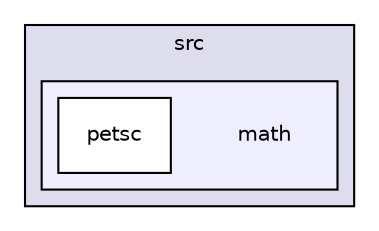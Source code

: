digraph "math" {
  compound=true
  node [ fontsize="10", fontname="Helvetica"];
  edge [ labelfontsize="10", labelfontname="Helvetica"];
  subgraph clusterdir_bfdfd8a3ecca797f1c48a0f523622085 {
    graph [ bgcolor="#ddddee", pencolor="black", label="src" fontname="Helvetica", fontsize="10", URL="dir_bfdfd8a3ecca797f1c48a0f523622085.html"]
  subgraph clusterdir_6ee594e8c762857d4df989208dc07ca5 {
    graph [ bgcolor="#eeeeff", pencolor="black", label="" URL="dir_6ee594e8c762857d4df989208dc07ca5.html"];
    dir_6ee594e8c762857d4df989208dc07ca5 [shape=plaintext label="math"];
    dir_598b5a059462fb5f1b56f492dadcfa0d [shape=box label="petsc" color="black" fillcolor="white" style="filled" URL="dir_598b5a059462fb5f1b56f492dadcfa0d.html"];
  }
  }
}
